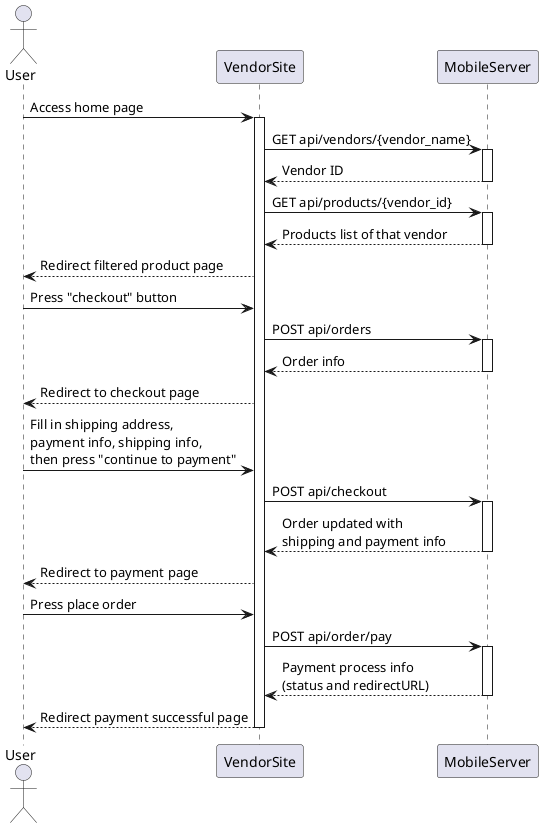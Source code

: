 @startuml
actor User
participant VendorSite 
participant MobileServer
User -> VendorSite: Access home page
activate VendorSite
VendorSite -> MobileServer: GET api/vendors/{vendor_name}
activate MobileServer
VendorSite <-- MobileServer: Vendor ID
deactivate MobileServer
VendorSite -> MobileServer: GET api/products/{vendor_id}
activate MobileServer
VendorSite <-- MobileServer: Products list of that vendor
deactivate MobileServer
User <-- VendorSite: Redirect filtered product page
User -> VendorSite: Press "checkout" button
VendorSite -> MobileServer: POST api/orders
activate MobileServer
VendorSite <-- MobileServer: Order info
deactivate MobileServer 
User <-- VendorSite: Redirect to checkout page
User -> VendorSite: Fill in shipping address, \npayment info, shipping info, \nthen press "continue to payment"
VendorSite -> MobileServer: POST api/checkout
activate MobileServer
VendorSite <-- MobileServer: Order updated with \nshipping and payment info
deactivate MobileServer
User <-- VendorSite: Redirect to payment page
User -> VendorSite: Press place order
VendorSite -> MobileServer: POST api/order/pay
activate MobileServer
VendorSite <-- MobileServer: Payment process info \n(status and redirectURL)
deactivate MobileServer
User <-- VendorSite: Redirect payment successful page
deactivate MobileServer
deactivate VendorSite
@enduml